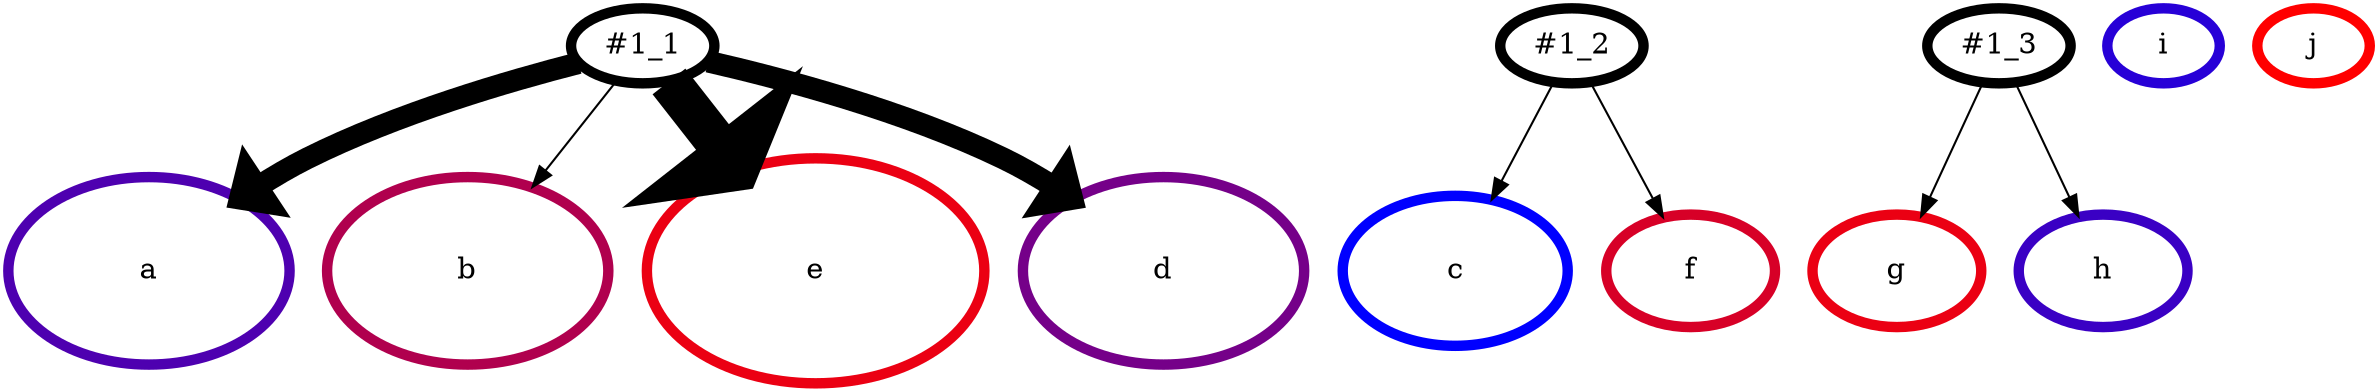 digraph G {
  edge []
n_2 [label="#1_1" style="setlinewidth(5)" ]
n_3 [label="#1_2" style="setlinewidth(5)" ]
n_4 [label="#1_3" style="setlinewidth(5)" ]
n_5 [label="a" height=1.25 width=1.875 color="#4e00b0" style="setlinewidth(5)" ]
n_6 [label="b" height=1.25 width=1.875 color="#b0004e" style="setlinewidth(5)" ]
n_7 [label="c" height=1.0 width=1.5 color="#0000ff" style="setlinewidth(5)" ]
n_13 [label="i" height=0.5 width=0.75 color="#2700d7" style="setlinewidth(5)" ]
n_9 [label="e" height=1.5 width=2.25 color="#eb0013" style="setlinewidth(5)" ]
n_10 [label="f" height=0.75 width=1.125 color="#d70027" style="setlinewidth(5)" ]
n_11 [label="g" height=0.75 width=1.125 color="#eb0013" style="setlinewidth(5)" ]
n_12 [label="h" height=0.75 width=1.125 color="#3a00c4" style="setlinewidth(5)" ]
n_8 [label="d" height=1.25 width=1.875 color="#750089" style="setlinewidth(5)" ]
n_14 [label="j" height=0.5 width=0.75 color="#ff0000" style="setlinewidth(5)" ]
n_2 -> n_5 [style="setlinewidth(10.5)" ]
n_2 -> n_6 [style="setlinewidth(1)" ]
n_3 -> n_7 [style="setlinewidth(1)" ]
n_2 -> n_8 [style="setlinewidth(10.5)" ]
n_2 -> n_9 [style="setlinewidth(20)" ]
n_3 -> n_10 [style="setlinewidth(1)" ]
n_4 -> n_11 [style="setlinewidth(1)" ]
n_4 -> n_12 [style="setlinewidth(1)" ]
}
